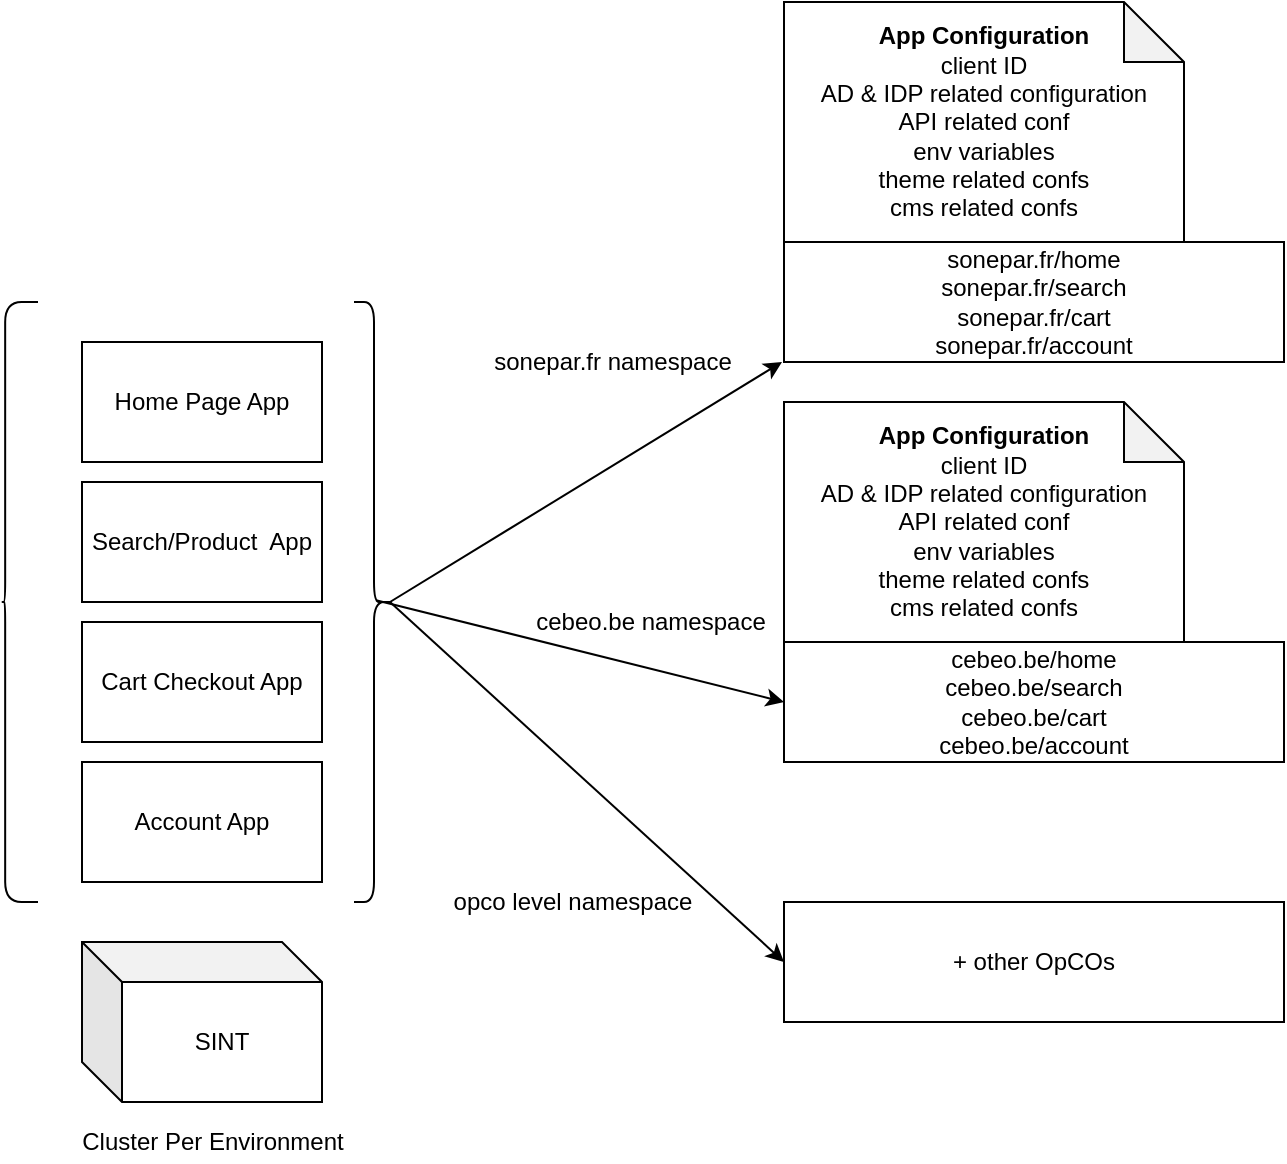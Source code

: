 <mxfile version="13.8.5" type="github">
  <diagram id="gX5xE_9bdZ2ldvqt_yZb" name="Page-1">
    <mxGraphModel dx="946" dy="614" grid="1" gridSize="10" guides="1" tooltips="1" connect="1" arrows="1" fold="1" page="1" pageScale="1" pageWidth="827" pageHeight="1169" math="0" shadow="0">
      <root>
        <mxCell id="0" />
        <mxCell id="1" parent="0" />
        <mxCell id="zRgTGlAYgOwRYu9JpwOK-1" value="Home Page App" style="rounded=0;whiteSpace=wrap;html=1;" vertex="1" parent="1">
          <mxGeometry x="130" y="170" width="120" height="60" as="geometry" />
        </mxCell>
        <mxCell id="zRgTGlAYgOwRYu9JpwOK-2" value="Search/Product&amp;nbsp; App" style="rounded=0;whiteSpace=wrap;html=1;" vertex="1" parent="1">
          <mxGeometry x="130" y="240" width="120" height="60" as="geometry" />
        </mxCell>
        <mxCell id="zRgTGlAYgOwRYu9JpwOK-3" value="Cart Checkout App" style="rounded=0;whiteSpace=wrap;html=1;" vertex="1" parent="1">
          <mxGeometry x="130" y="310" width="120" height="60" as="geometry" />
        </mxCell>
        <mxCell id="zRgTGlAYgOwRYu9JpwOK-4" value="Account App" style="rounded=0;whiteSpace=wrap;html=1;" vertex="1" parent="1">
          <mxGeometry x="130" y="380" width="120" height="60" as="geometry" />
        </mxCell>
        <mxCell id="zRgTGlAYgOwRYu9JpwOK-5" value="sonepar.fr/home&lt;br&gt;sonepar.fr/search&lt;br&gt;sonepar.fr/cart&lt;br&gt;sonepar.fr/account" style="rounded=0;whiteSpace=wrap;html=1;" vertex="1" parent="1">
          <mxGeometry x="481" y="120" width="250" height="60" as="geometry" />
        </mxCell>
        <mxCell id="zRgTGlAYgOwRYu9JpwOK-7" value="+ other OpCOs" style="rounded=0;whiteSpace=wrap;html=1;" vertex="1" parent="1">
          <mxGeometry x="481" y="450" width="250" height="60" as="geometry" />
        </mxCell>
        <mxCell id="zRgTGlAYgOwRYu9JpwOK-9" value="" style="shape=curlyBracket;whiteSpace=wrap;html=1;rounded=1;rotation=-180;" vertex="1" parent="1">
          <mxGeometry x="266" y="150" width="20" height="300" as="geometry" />
        </mxCell>
        <mxCell id="zRgTGlAYgOwRYu9JpwOK-10" value="cebeo.be/home&lt;br&gt;cebeo.be/search&lt;br&gt;cebeo.be/cart&lt;br&gt;cebeo.be/account" style="rounded=0;whiteSpace=wrap;html=1;" vertex="1" parent="1">
          <mxGeometry x="481" y="320" width="250" height="60" as="geometry" />
        </mxCell>
        <mxCell id="zRgTGlAYgOwRYu9JpwOK-11" value="" style="endArrow=classic;html=1;exitX=0.1;exitY=0.5;exitDx=0;exitDy=0;exitPerimeter=0;" edge="1" parent="1" source="zRgTGlAYgOwRYu9JpwOK-9">
          <mxGeometry width="50" height="50" relative="1" as="geometry">
            <mxPoint x="390" y="320" as="sourcePoint" />
            <mxPoint x="480" y="180" as="targetPoint" />
          </mxGeometry>
        </mxCell>
        <mxCell id="zRgTGlAYgOwRYu9JpwOK-12" value="" style="endArrow=classic;html=1;exitX=0.45;exitY=0.503;exitDx=0;exitDy=0;exitPerimeter=0;entryX=0;entryY=0.5;entryDx=0;entryDy=0;" edge="1" parent="1" source="zRgTGlAYgOwRYu9JpwOK-9" target="zRgTGlAYgOwRYu9JpwOK-10">
          <mxGeometry width="50" height="50" relative="1" as="geometry">
            <mxPoint x="390" y="320" as="sourcePoint" />
            <mxPoint x="480" y="290" as="targetPoint" />
          </mxGeometry>
        </mxCell>
        <mxCell id="zRgTGlAYgOwRYu9JpwOK-13" value="" style="endArrow=classic;html=1;entryX=0;entryY=0.5;entryDx=0;entryDy=0;exitX=0.1;exitY=0.5;exitDx=0;exitDy=0;exitPerimeter=0;" edge="1" parent="1" source="zRgTGlAYgOwRYu9JpwOK-9" target="zRgTGlAYgOwRYu9JpwOK-7">
          <mxGeometry width="50" height="50" relative="1" as="geometry">
            <mxPoint x="390" y="320" as="sourcePoint" />
            <mxPoint x="440" y="270" as="targetPoint" />
          </mxGeometry>
        </mxCell>
        <mxCell id="zRgTGlAYgOwRYu9JpwOK-14" value="&lt;b&gt;App Configuration&lt;/b&gt;&lt;br&gt;client ID&lt;br&gt;AD &amp;amp; IDP related configuration&lt;br&gt;API related conf&lt;br&gt;env variables&lt;br&gt;theme related confs&lt;br&gt;cms related confs" style="shape=note;whiteSpace=wrap;html=1;backgroundOutline=1;darkOpacity=0.05;" vertex="1" parent="1">
          <mxGeometry x="481" width="200" height="120" as="geometry" />
        </mxCell>
        <mxCell id="zRgTGlAYgOwRYu9JpwOK-15" value="SINT" style="shape=cube;whiteSpace=wrap;html=1;boundedLbl=1;backgroundOutline=1;darkOpacity=0.05;darkOpacity2=0.1;" vertex="1" parent="1">
          <mxGeometry x="130" y="470" width="120" height="80" as="geometry" />
        </mxCell>
        <mxCell id="zRgTGlAYgOwRYu9JpwOK-18" value="Cluster Per Environment" style="text;html=1;resizable=0;autosize=1;align=center;verticalAlign=middle;points=[];fillColor=none;strokeColor=none;rounded=0;" vertex="1" parent="1">
          <mxGeometry x="120" y="560" width="150" height="20" as="geometry" />
        </mxCell>
        <mxCell id="zRgTGlAYgOwRYu9JpwOK-20" value="sonepar.fr namespace" style="text;html=1;align=center;verticalAlign=middle;resizable=0;points=[];autosize=1;" vertex="1" parent="1">
          <mxGeometry x="330" y="170" width="130" height="20" as="geometry" />
        </mxCell>
        <mxCell id="zRgTGlAYgOwRYu9JpwOK-21" value="cebeo.be namespace" style="text;html=1;align=center;verticalAlign=middle;resizable=0;points=[];autosize=1;" vertex="1" parent="1">
          <mxGeometry x="349" y="300" width="130" height="20" as="geometry" />
        </mxCell>
        <mxCell id="zRgTGlAYgOwRYu9JpwOK-23" value="opco level namespace" style="text;html=1;align=center;verticalAlign=middle;resizable=0;points=[];autosize=1;" vertex="1" parent="1">
          <mxGeometry x="310" y="440" width="130" height="20" as="geometry" />
        </mxCell>
        <mxCell id="zRgTGlAYgOwRYu9JpwOK-25" value="&lt;b&gt;App Configuration&lt;/b&gt;&lt;br&gt;client ID&lt;br&gt;AD &amp;amp; IDP related configuration&lt;br&gt;API related conf&lt;br&gt;env variables&lt;br&gt;theme related confs&lt;br&gt;cms related confs" style="shape=note;whiteSpace=wrap;html=1;backgroundOutline=1;darkOpacity=0.05;" vertex="1" parent="1">
          <mxGeometry x="481" y="200" width="200" height="120" as="geometry" />
        </mxCell>
        <mxCell id="zRgTGlAYgOwRYu9JpwOK-26" value="" style="shape=curlyBracket;whiteSpace=wrap;html=1;rounded=1;rotation=0;size=0.088;" vertex="1" parent="1">
          <mxGeometry x="90" y="150" width="18" height="300" as="geometry" />
        </mxCell>
      </root>
    </mxGraphModel>
  </diagram>
</mxfile>
